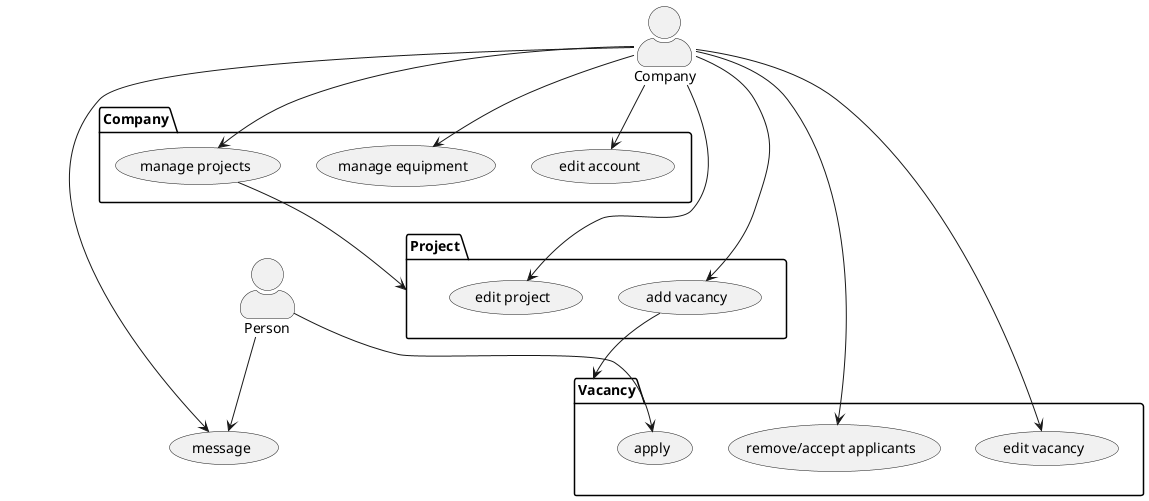 @startuml
skinparam actorStyle awesome
actor Company as u
actor Person as u2
package Company {
  usecase "manage equipment" as uc1
  usecase "manage projects" as uc2
  usecase "edit account" as uc3
}
package Project as p{
  usecase "edit project" as uc4
  usecase "add vacancy" as uc5
}
package Vacancy as v{
  usecase "apply" as uc6
  usecase "remove/accept applicants" as uc7
  usecase "edit vacancy" as uc8
}

u --> uc1
u --> uc2
u --> uc3
u --> uc4
u --> uc5
u2 --> uc6
u --> uc7
u --> uc8
uc2 --> p
uc5 --> v

u --> (message)
u2 --> (message)
@enduml
